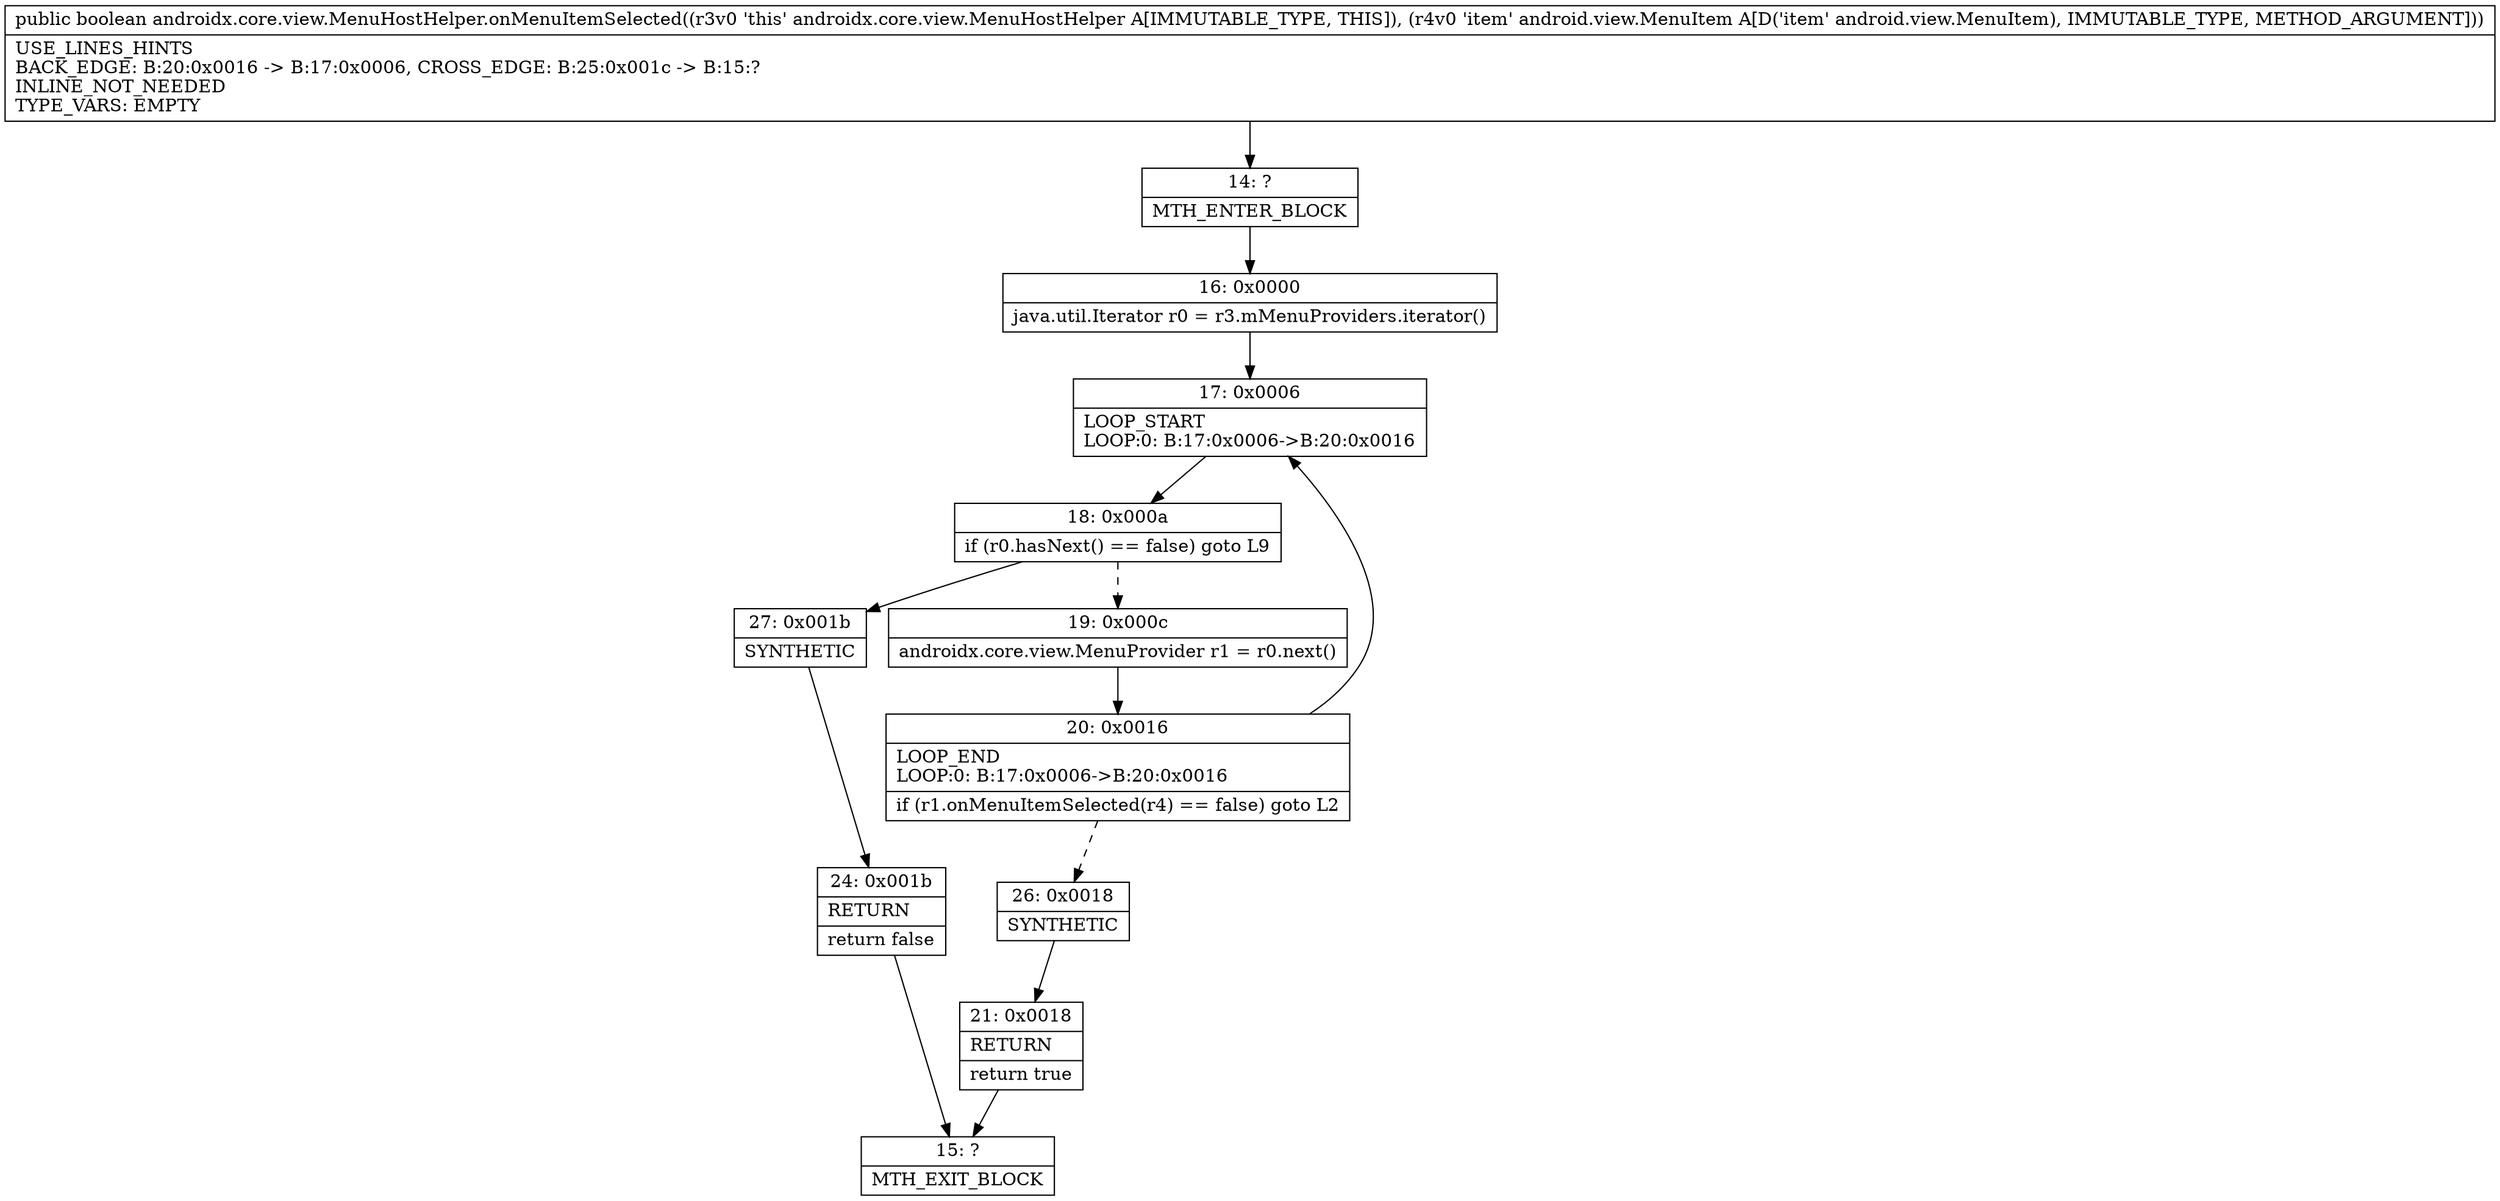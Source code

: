 digraph "CFG forandroidx.core.view.MenuHostHelper.onMenuItemSelected(Landroid\/view\/MenuItem;)Z" {
Node_14 [shape=record,label="{14\:\ ?|MTH_ENTER_BLOCK\l}"];
Node_16 [shape=record,label="{16\:\ 0x0000|java.util.Iterator r0 = r3.mMenuProviders.iterator()\l}"];
Node_17 [shape=record,label="{17\:\ 0x0006|LOOP_START\lLOOP:0: B:17:0x0006\-\>B:20:0x0016\l}"];
Node_18 [shape=record,label="{18\:\ 0x000a|if (r0.hasNext() == false) goto L9\l}"];
Node_19 [shape=record,label="{19\:\ 0x000c|androidx.core.view.MenuProvider r1 = r0.next()\l}"];
Node_20 [shape=record,label="{20\:\ 0x0016|LOOP_END\lLOOP:0: B:17:0x0006\-\>B:20:0x0016\l|if (r1.onMenuItemSelected(r4) == false) goto L2\l}"];
Node_26 [shape=record,label="{26\:\ 0x0018|SYNTHETIC\l}"];
Node_21 [shape=record,label="{21\:\ 0x0018|RETURN\l|return true\l}"];
Node_15 [shape=record,label="{15\:\ ?|MTH_EXIT_BLOCK\l}"];
Node_27 [shape=record,label="{27\:\ 0x001b|SYNTHETIC\l}"];
Node_24 [shape=record,label="{24\:\ 0x001b|RETURN\l|return false\l}"];
MethodNode[shape=record,label="{public boolean androidx.core.view.MenuHostHelper.onMenuItemSelected((r3v0 'this' androidx.core.view.MenuHostHelper A[IMMUTABLE_TYPE, THIS]), (r4v0 'item' android.view.MenuItem A[D('item' android.view.MenuItem), IMMUTABLE_TYPE, METHOD_ARGUMENT]))  | USE_LINES_HINTS\lBACK_EDGE: B:20:0x0016 \-\> B:17:0x0006, CROSS_EDGE: B:25:0x001c \-\> B:15:?\lINLINE_NOT_NEEDED\lTYPE_VARS: EMPTY\l}"];
MethodNode -> Node_14;Node_14 -> Node_16;
Node_16 -> Node_17;
Node_17 -> Node_18;
Node_18 -> Node_19[style=dashed];
Node_18 -> Node_27;
Node_19 -> Node_20;
Node_20 -> Node_17;
Node_20 -> Node_26[style=dashed];
Node_26 -> Node_21;
Node_21 -> Node_15;
Node_27 -> Node_24;
Node_24 -> Node_15;
}

